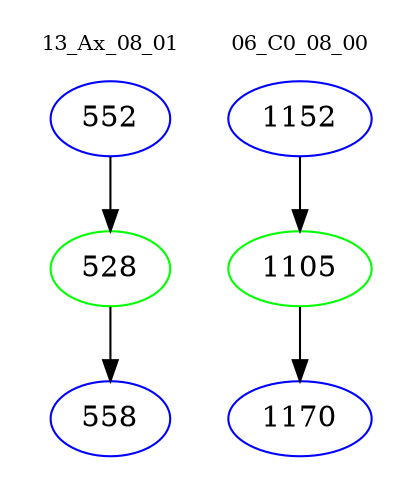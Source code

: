 digraph{
subgraph cluster_0 {
color = white
label = "13_Ax_08_01";
fontsize=10;
T0_552 [label="552", color="blue"]
T0_552 -> T0_528 [color="black"]
T0_528 [label="528", color="green"]
T0_528 -> T0_558 [color="black"]
T0_558 [label="558", color="blue"]
}
subgraph cluster_1 {
color = white
label = "06_C0_08_00";
fontsize=10;
T1_1152 [label="1152", color="blue"]
T1_1152 -> T1_1105 [color="black"]
T1_1105 [label="1105", color="green"]
T1_1105 -> T1_1170 [color="black"]
T1_1170 [label="1170", color="blue"]
}
}
